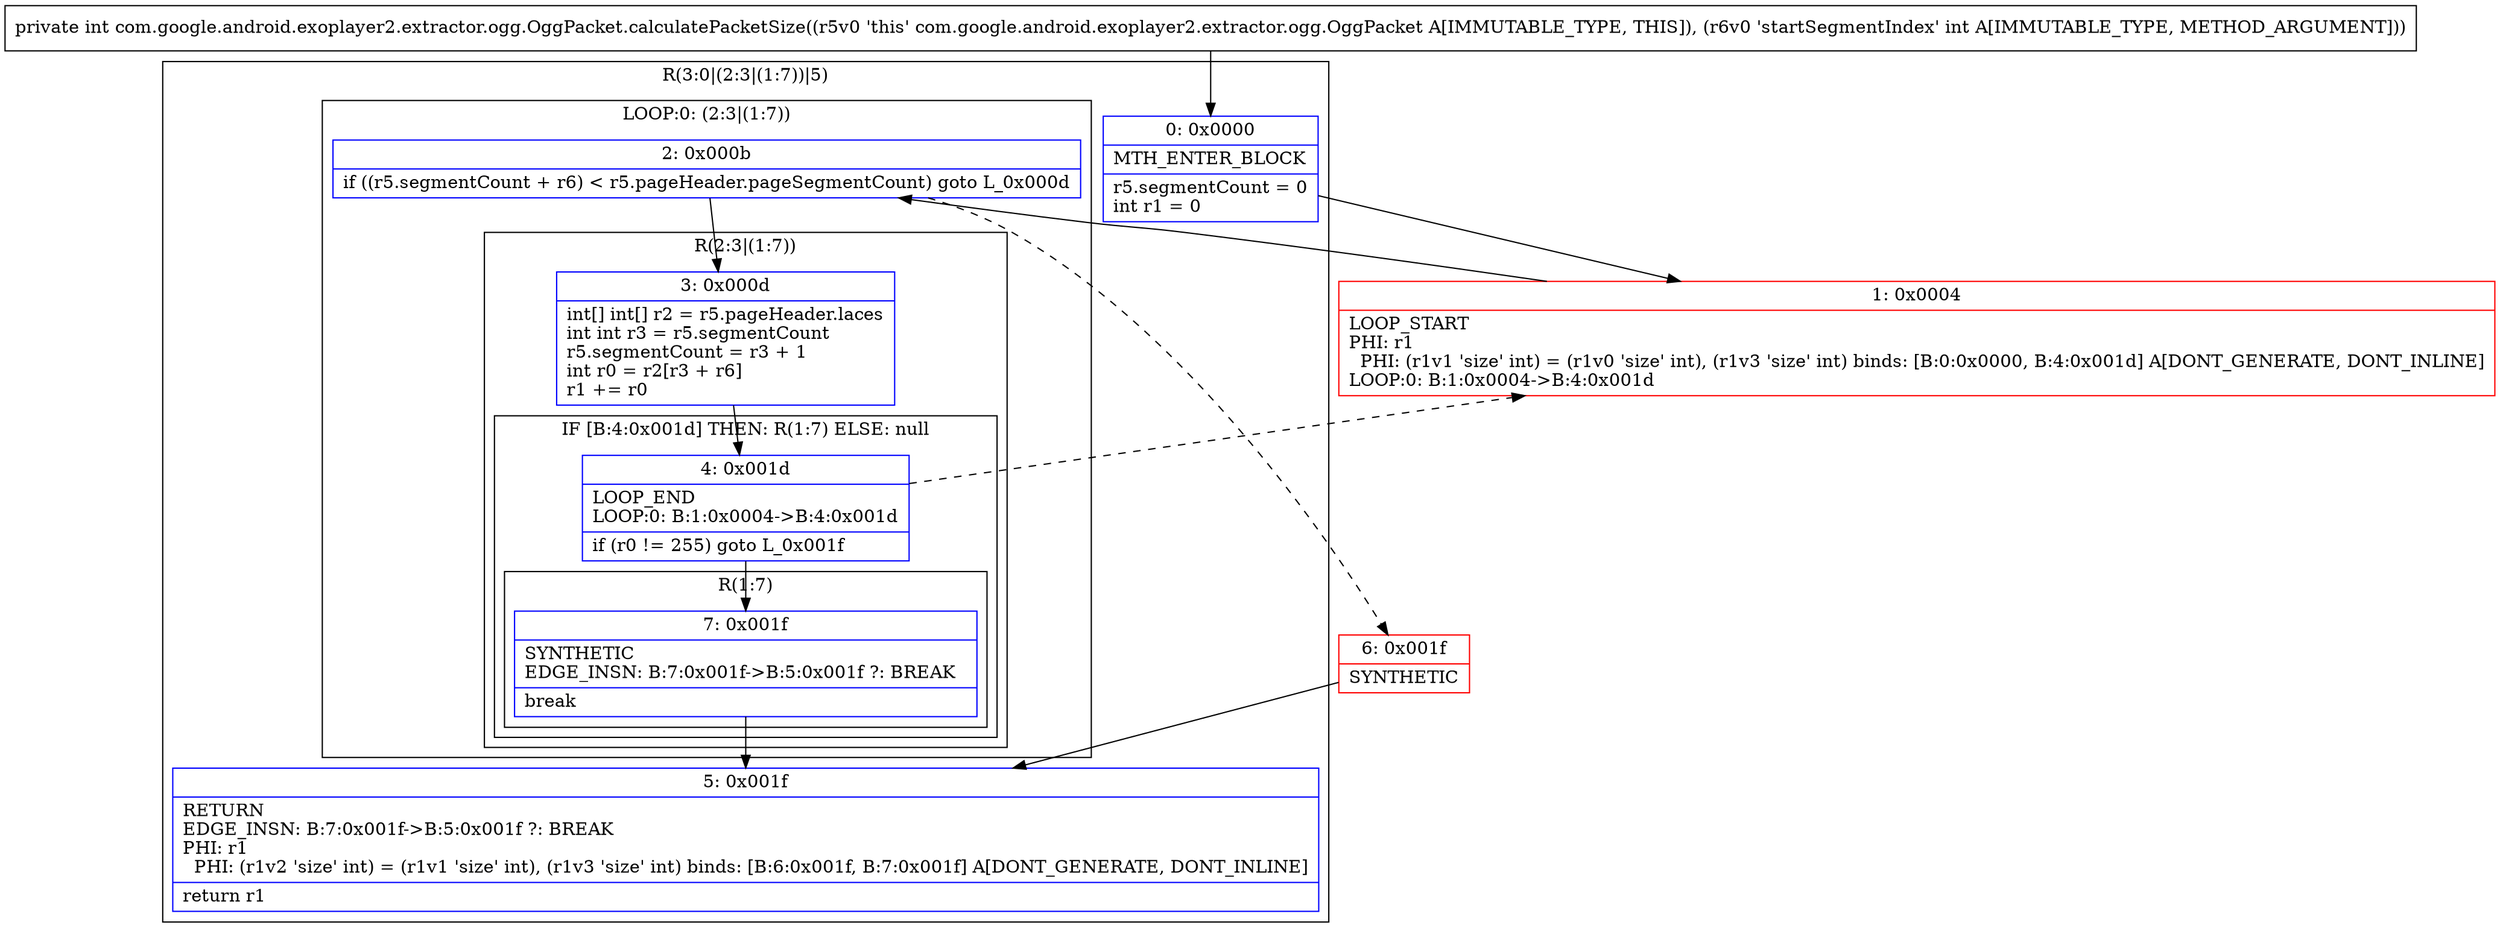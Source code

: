 digraph "CFG forcom.google.android.exoplayer2.extractor.ogg.OggPacket.calculatePacketSize(I)I" {
subgraph cluster_Region_1670089744 {
label = "R(3:0|(2:3|(1:7))|5)";
node [shape=record,color=blue];
Node_0 [shape=record,label="{0\:\ 0x0000|MTH_ENTER_BLOCK\l|r5.segmentCount = 0\lint r1 = 0\l}"];
subgraph cluster_LoopRegion_1963819478 {
label = "LOOP:0: (2:3|(1:7))";
node [shape=record,color=blue];
Node_2 [shape=record,label="{2\:\ 0x000b|if ((r5.segmentCount + r6) \< r5.pageHeader.pageSegmentCount) goto L_0x000d\l}"];
subgraph cluster_Region_1627484823 {
label = "R(2:3|(1:7))";
node [shape=record,color=blue];
Node_3 [shape=record,label="{3\:\ 0x000d|int[] int[] r2 = r5.pageHeader.laces\lint int r3 = r5.segmentCount\lr5.segmentCount = r3 + 1\lint r0 = r2[r3 + r6]\lr1 += r0\l}"];
subgraph cluster_IfRegion_1556094034 {
label = "IF [B:4:0x001d] THEN: R(1:7) ELSE: null";
node [shape=record,color=blue];
Node_4 [shape=record,label="{4\:\ 0x001d|LOOP_END\lLOOP:0: B:1:0x0004\-\>B:4:0x001d\l|if (r0 != 255) goto L_0x001f\l}"];
subgraph cluster_Region_621272934 {
label = "R(1:7)";
node [shape=record,color=blue];
Node_7 [shape=record,label="{7\:\ 0x001f|SYNTHETIC\lEDGE_INSN: B:7:0x001f\-\>B:5:0x001f ?: BREAK  \l|break\l}"];
}
}
}
}
Node_5 [shape=record,label="{5\:\ 0x001f|RETURN\lEDGE_INSN: B:7:0x001f\-\>B:5:0x001f ?: BREAK  \lPHI: r1 \l  PHI: (r1v2 'size' int) = (r1v1 'size' int), (r1v3 'size' int) binds: [B:6:0x001f, B:7:0x001f] A[DONT_GENERATE, DONT_INLINE]\l|return r1\l}"];
}
Node_1 [shape=record,color=red,label="{1\:\ 0x0004|LOOP_START\lPHI: r1 \l  PHI: (r1v1 'size' int) = (r1v0 'size' int), (r1v3 'size' int) binds: [B:0:0x0000, B:4:0x001d] A[DONT_GENERATE, DONT_INLINE]\lLOOP:0: B:1:0x0004\-\>B:4:0x001d\l}"];
Node_6 [shape=record,color=red,label="{6\:\ 0x001f|SYNTHETIC\l}"];
MethodNode[shape=record,label="{private int com.google.android.exoplayer2.extractor.ogg.OggPacket.calculatePacketSize((r5v0 'this' com.google.android.exoplayer2.extractor.ogg.OggPacket A[IMMUTABLE_TYPE, THIS]), (r6v0 'startSegmentIndex' int A[IMMUTABLE_TYPE, METHOD_ARGUMENT])) }"];
MethodNode -> Node_0;
Node_0 -> Node_1;
Node_2 -> Node_3;
Node_2 -> Node_6[style=dashed];
Node_3 -> Node_4;
Node_4 -> Node_1[style=dashed];
Node_4 -> Node_7;
Node_7 -> Node_5;
Node_1 -> Node_2;
Node_6 -> Node_5;
}

